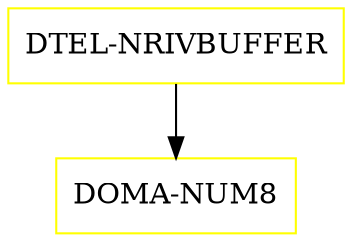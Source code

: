 digraph G {
  "DTEL-NRIVBUFFER" [shape=box,color=yellow];
  "DOMA-NUM8" [shape=box,color=yellow,URL="./DOMA_NUM8.html"];
  "DTEL-NRIVBUFFER" -> "DOMA-NUM8";
}
